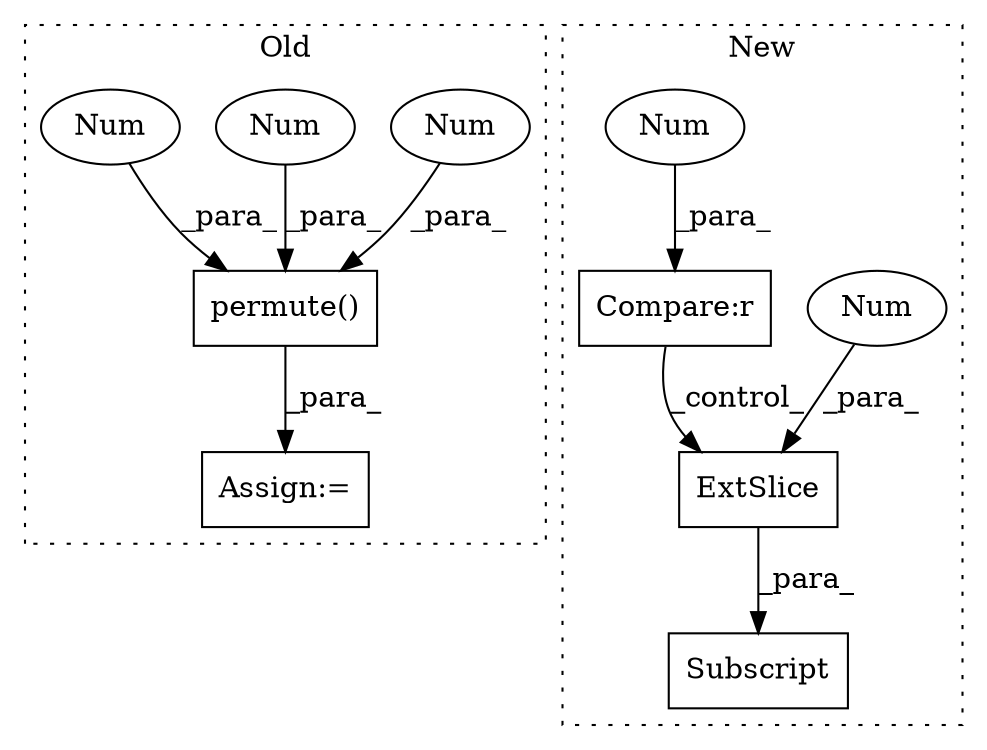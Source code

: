 digraph G {
subgraph cluster0 {
1 [label="permute()" a="75" s="5917,5936" l="12,1" shape="box"];
3 [label="Num" a="76" s="5935" l="1" shape="ellipse"];
4 [label="Num" a="76" s="5932" l="1" shape="ellipse"];
5 [label="Num" a="76" s="5929" l="1" shape="ellipse"];
7 [label="Assign:=" a="68" s="5914" l="3" shape="box"];
label = "Old";
style="dotted";
}
subgraph cluster1 {
2 [label="ExtSlice" a="85" s="5903" l="14" shape="box"];
6 [label="Subscript" a="63" s="5903,0" l="20,0" shape="box"];
8 [label="Num" a="76" s="5921" l="1" shape="ellipse"];
9 [label="Compare:r" a="40" s="5853" l="19" shape="box"];
10 [label="Num" a="76" s="5871" l="1" shape="ellipse"];
label = "New";
style="dotted";
}
1 -> 7 [label="_para_"];
2 -> 6 [label="_para_"];
3 -> 1 [label="_para_"];
4 -> 1 [label="_para_"];
5 -> 1 [label="_para_"];
8 -> 2 [label="_para_"];
9 -> 2 [label="_control_"];
10 -> 9 [label="_para_"];
}